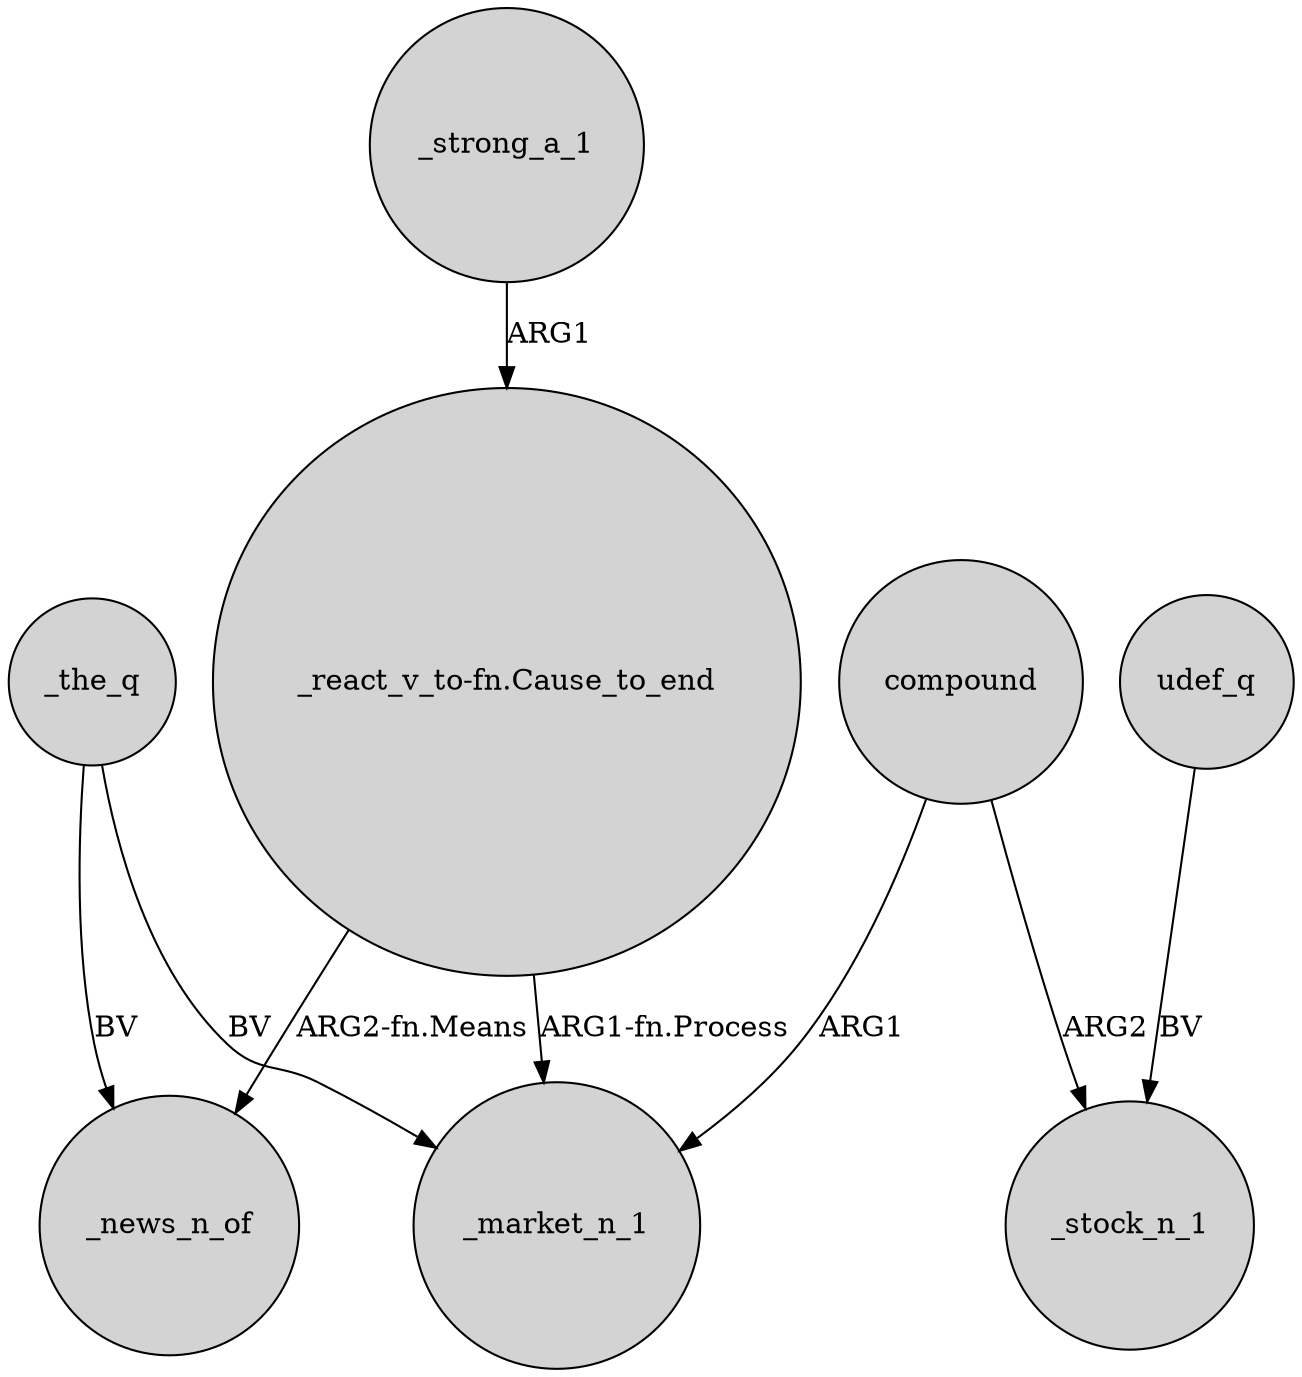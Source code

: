 digraph {
	node [shape=circle style=filled]
	"_react_v_to-fn.Cause_to_end" -> _news_n_of [label="ARG2-fn.Means"]
	compound -> _stock_n_1 [label=ARG2]
	_strong_a_1 -> "_react_v_to-fn.Cause_to_end" [label=ARG1]
	"_react_v_to-fn.Cause_to_end" -> _market_n_1 [label="ARG1-fn.Process"]
	_the_q -> _market_n_1 [label=BV]
	compound -> _market_n_1 [label=ARG1]
	udef_q -> _stock_n_1 [label=BV]
	_the_q -> _news_n_of [label=BV]
}
